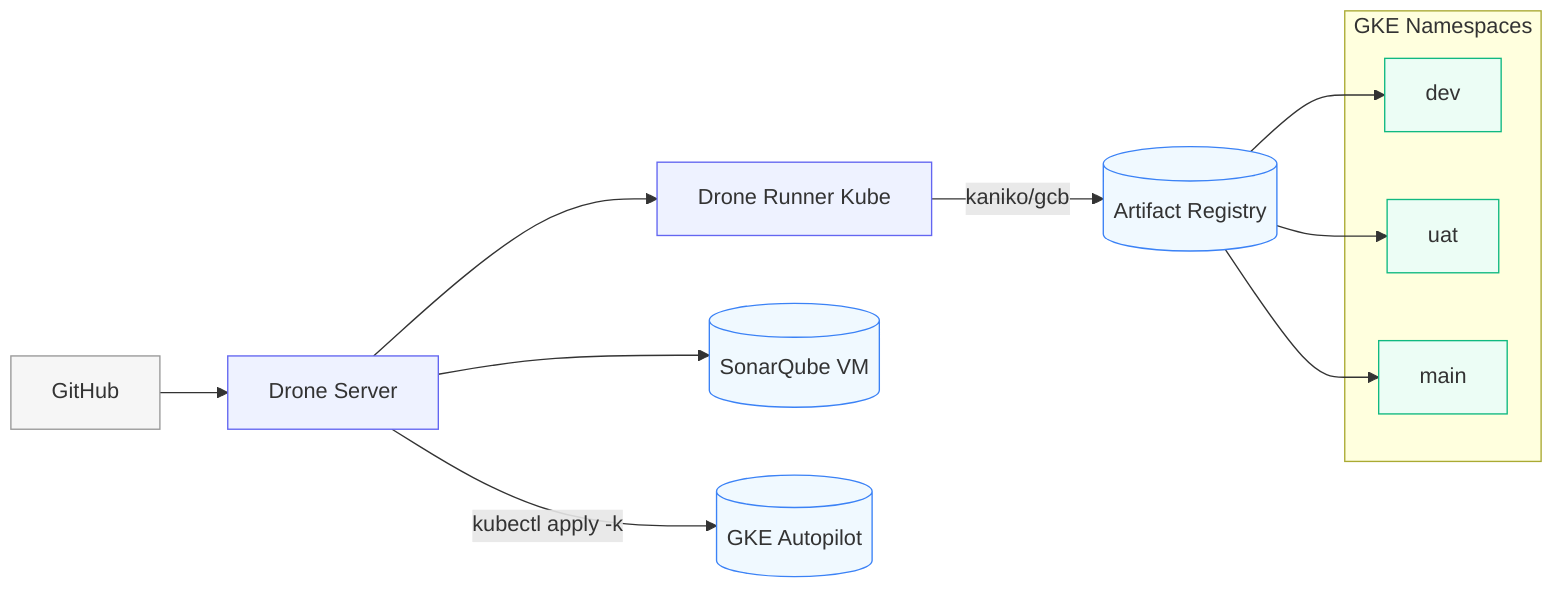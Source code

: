 graph LR
  GH[GitHub]:::ext --> DR[Drone Server]:::ci
  DR --> RR[Drone Runner Kube]:::ci
  RR -->|kaniko/gcb| AR[(Artifact Registry)]:::gcp
  DR --> SQ[(SonarQube VM)]:::gcp
  DR -->|kubectl apply -k| GKE[(GKE Autopilot)]:::gcp
  subgraph GKE Namespaces
    D[dev]:::ns
    U[uat]:::ns
    M[main]:::ns
  end
  AR --> D
  AR --> U
  AR --> M

  classDef ext fill:#f6f6f6,stroke:#999
  classDef ci fill:#eef2ff,stroke:#6366f1
  classDef gcp fill:#f0f9ff,stroke:#3b82f6
  classDef ns fill:#ecfdf5,stroke:#10b981